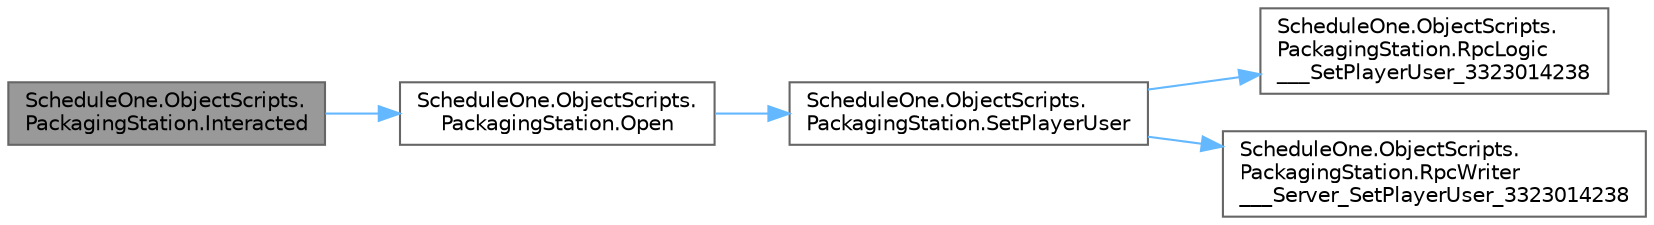 digraph "ScheduleOne.ObjectScripts.PackagingStation.Interacted"
{
 // LATEX_PDF_SIZE
  bgcolor="transparent";
  edge [fontname=Helvetica,fontsize=10,labelfontname=Helvetica,labelfontsize=10];
  node [fontname=Helvetica,fontsize=10,shape=box,height=0.2,width=0.4];
  rankdir="LR";
  Node1 [id="Node000001",label="ScheduleOne.ObjectScripts.\lPackagingStation.Interacted",height=0.2,width=0.4,color="gray40", fillcolor="grey60", style="filled", fontcolor="black",tooltip=" "];
  Node1 -> Node2 [id="edge1_Node000001_Node000002",color="steelblue1",style="solid",tooltip=" "];
  Node2 [id="Node000002",label="ScheduleOne.ObjectScripts.\lPackagingStation.Open",height=0.2,width=0.4,color="grey40", fillcolor="white", style="filled",URL="$class_schedule_one_1_1_object_scripts_1_1_packaging_station.html#a4664760f67aa1fe889d5651c3eb2ded0",tooltip=" "];
  Node2 -> Node3 [id="edge2_Node000002_Node000003",color="steelblue1",style="solid",tooltip=" "];
  Node3 [id="Node000003",label="ScheduleOne.ObjectScripts.\lPackagingStation.SetPlayerUser",height=0.2,width=0.4,color="grey40", fillcolor="white", style="filled",URL="$class_schedule_one_1_1_object_scripts_1_1_packaging_station.html#ad1173c5783d5e69853c193a0e2d27b0c",tooltip=" "];
  Node3 -> Node4 [id="edge3_Node000003_Node000004",color="steelblue1",style="solid",tooltip=" "];
  Node4 [id="Node000004",label="ScheduleOne.ObjectScripts.\lPackagingStation.RpcLogic\l___SetPlayerUser_3323014238",height=0.2,width=0.4,color="grey40", fillcolor="white", style="filled",URL="$class_schedule_one_1_1_object_scripts_1_1_packaging_station.html#aae6ee17f30aeb57de60c1d17e95600c7",tooltip=" "];
  Node3 -> Node5 [id="edge4_Node000003_Node000005",color="steelblue1",style="solid",tooltip=" "];
  Node5 [id="Node000005",label="ScheduleOne.ObjectScripts.\lPackagingStation.RpcWriter\l___Server_SetPlayerUser_3323014238",height=0.2,width=0.4,color="grey40", fillcolor="white", style="filled",URL="$class_schedule_one_1_1_object_scripts_1_1_packaging_station.html#a68a03881574755d56a008b3b84e62f43",tooltip=" "];
}
